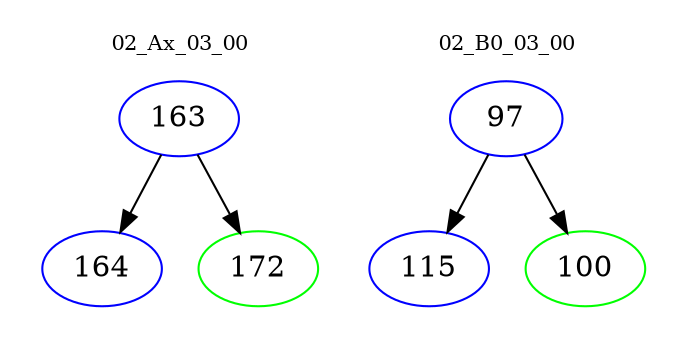 digraph{
subgraph cluster_0 {
color = white
label = "02_Ax_03_00";
fontsize=10;
T0_163 [label="163", color="blue"]
T0_163 -> T0_164 [color="black"]
T0_164 [label="164", color="blue"]
T0_163 -> T0_172 [color="black"]
T0_172 [label="172", color="green"]
}
subgraph cluster_1 {
color = white
label = "02_B0_03_00";
fontsize=10;
T1_97 [label="97", color="blue"]
T1_97 -> T1_115 [color="black"]
T1_115 [label="115", color="blue"]
T1_97 -> T1_100 [color="black"]
T1_100 [label="100", color="green"]
}
}
